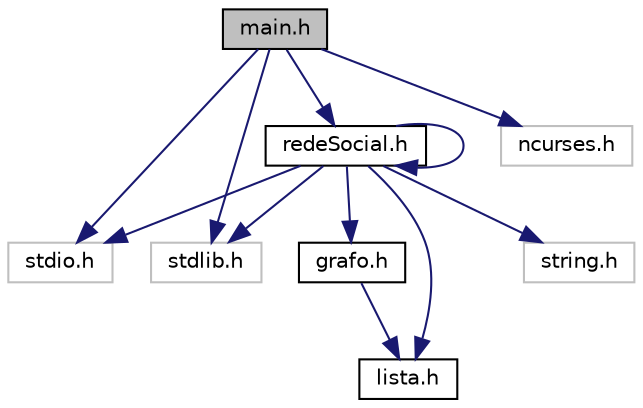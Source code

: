digraph "main.h"
{
  edge [fontname="Helvetica",fontsize="10",labelfontname="Helvetica",labelfontsize="10"];
  node [fontname="Helvetica",fontsize="10",shape=record];
  Node0 [label="main.h",height=0.2,width=0.4,color="black", fillcolor="grey75", style="filled", fontcolor="black"];
  Node0 -> Node1 [color="midnightblue",fontsize="10",style="solid"];
  Node1 [label="stdio.h",height=0.2,width=0.4,color="grey75", fillcolor="white", style="filled"];
  Node0 -> Node2 [color="midnightblue",fontsize="10",style="solid"];
  Node2 [label="stdlib.h",height=0.2,width=0.4,color="grey75", fillcolor="white", style="filled"];
  Node0 -> Node3 [color="midnightblue",fontsize="10",style="solid"];
  Node3 [label="redeSocial.h",height=0.2,width=0.4,color="black", fillcolor="white", style="filled",URL="$rede_social_8h.html",tooltip="REDESOCIAL.C header file. "];
  Node3 -> Node3 [color="midnightblue",fontsize="10",style="solid"];
  Node3 -> Node4 [color="midnightblue",fontsize="10",style="solid"];
  Node4 [label="grafo.h",height=0.2,width=0.4,color="black", fillcolor="white", style="filled",URL="$grafo_8h.html",tooltip="GRAFO.C header file. "];
  Node4 -> Node5 [color="midnightblue",fontsize="10",style="solid"];
  Node5 [label="lista.h",height=0.2,width=0.4,color="black", fillcolor="white", style="filled",URL="$lista_8h.html",tooltip="LISTA.C header file. "];
  Node3 -> Node5 [color="midnightblue",fontsize="10",style="solid"];
  Node3 -> Node6 [color="midnightblue",fontsize="10",style="solid"];
  Node6 [label="string.h",height=0.2,width=0.4,color="grey75", fillcolor="white", style="filled"];
  Node3 -> Node1 [color="midnightblue",fontsize="10",style="solid"];
  Node3 -> Node2 [color="midnightblue",fontsize="10",style="solid"];
  Node0 -> Node7 [color="midnightblue",fontsize="10",style="solid"];
  Node7 [label="ncurses.h",height=0.2,width=0.4,color="grey75", fillcolor="white", style="filled"];
}
